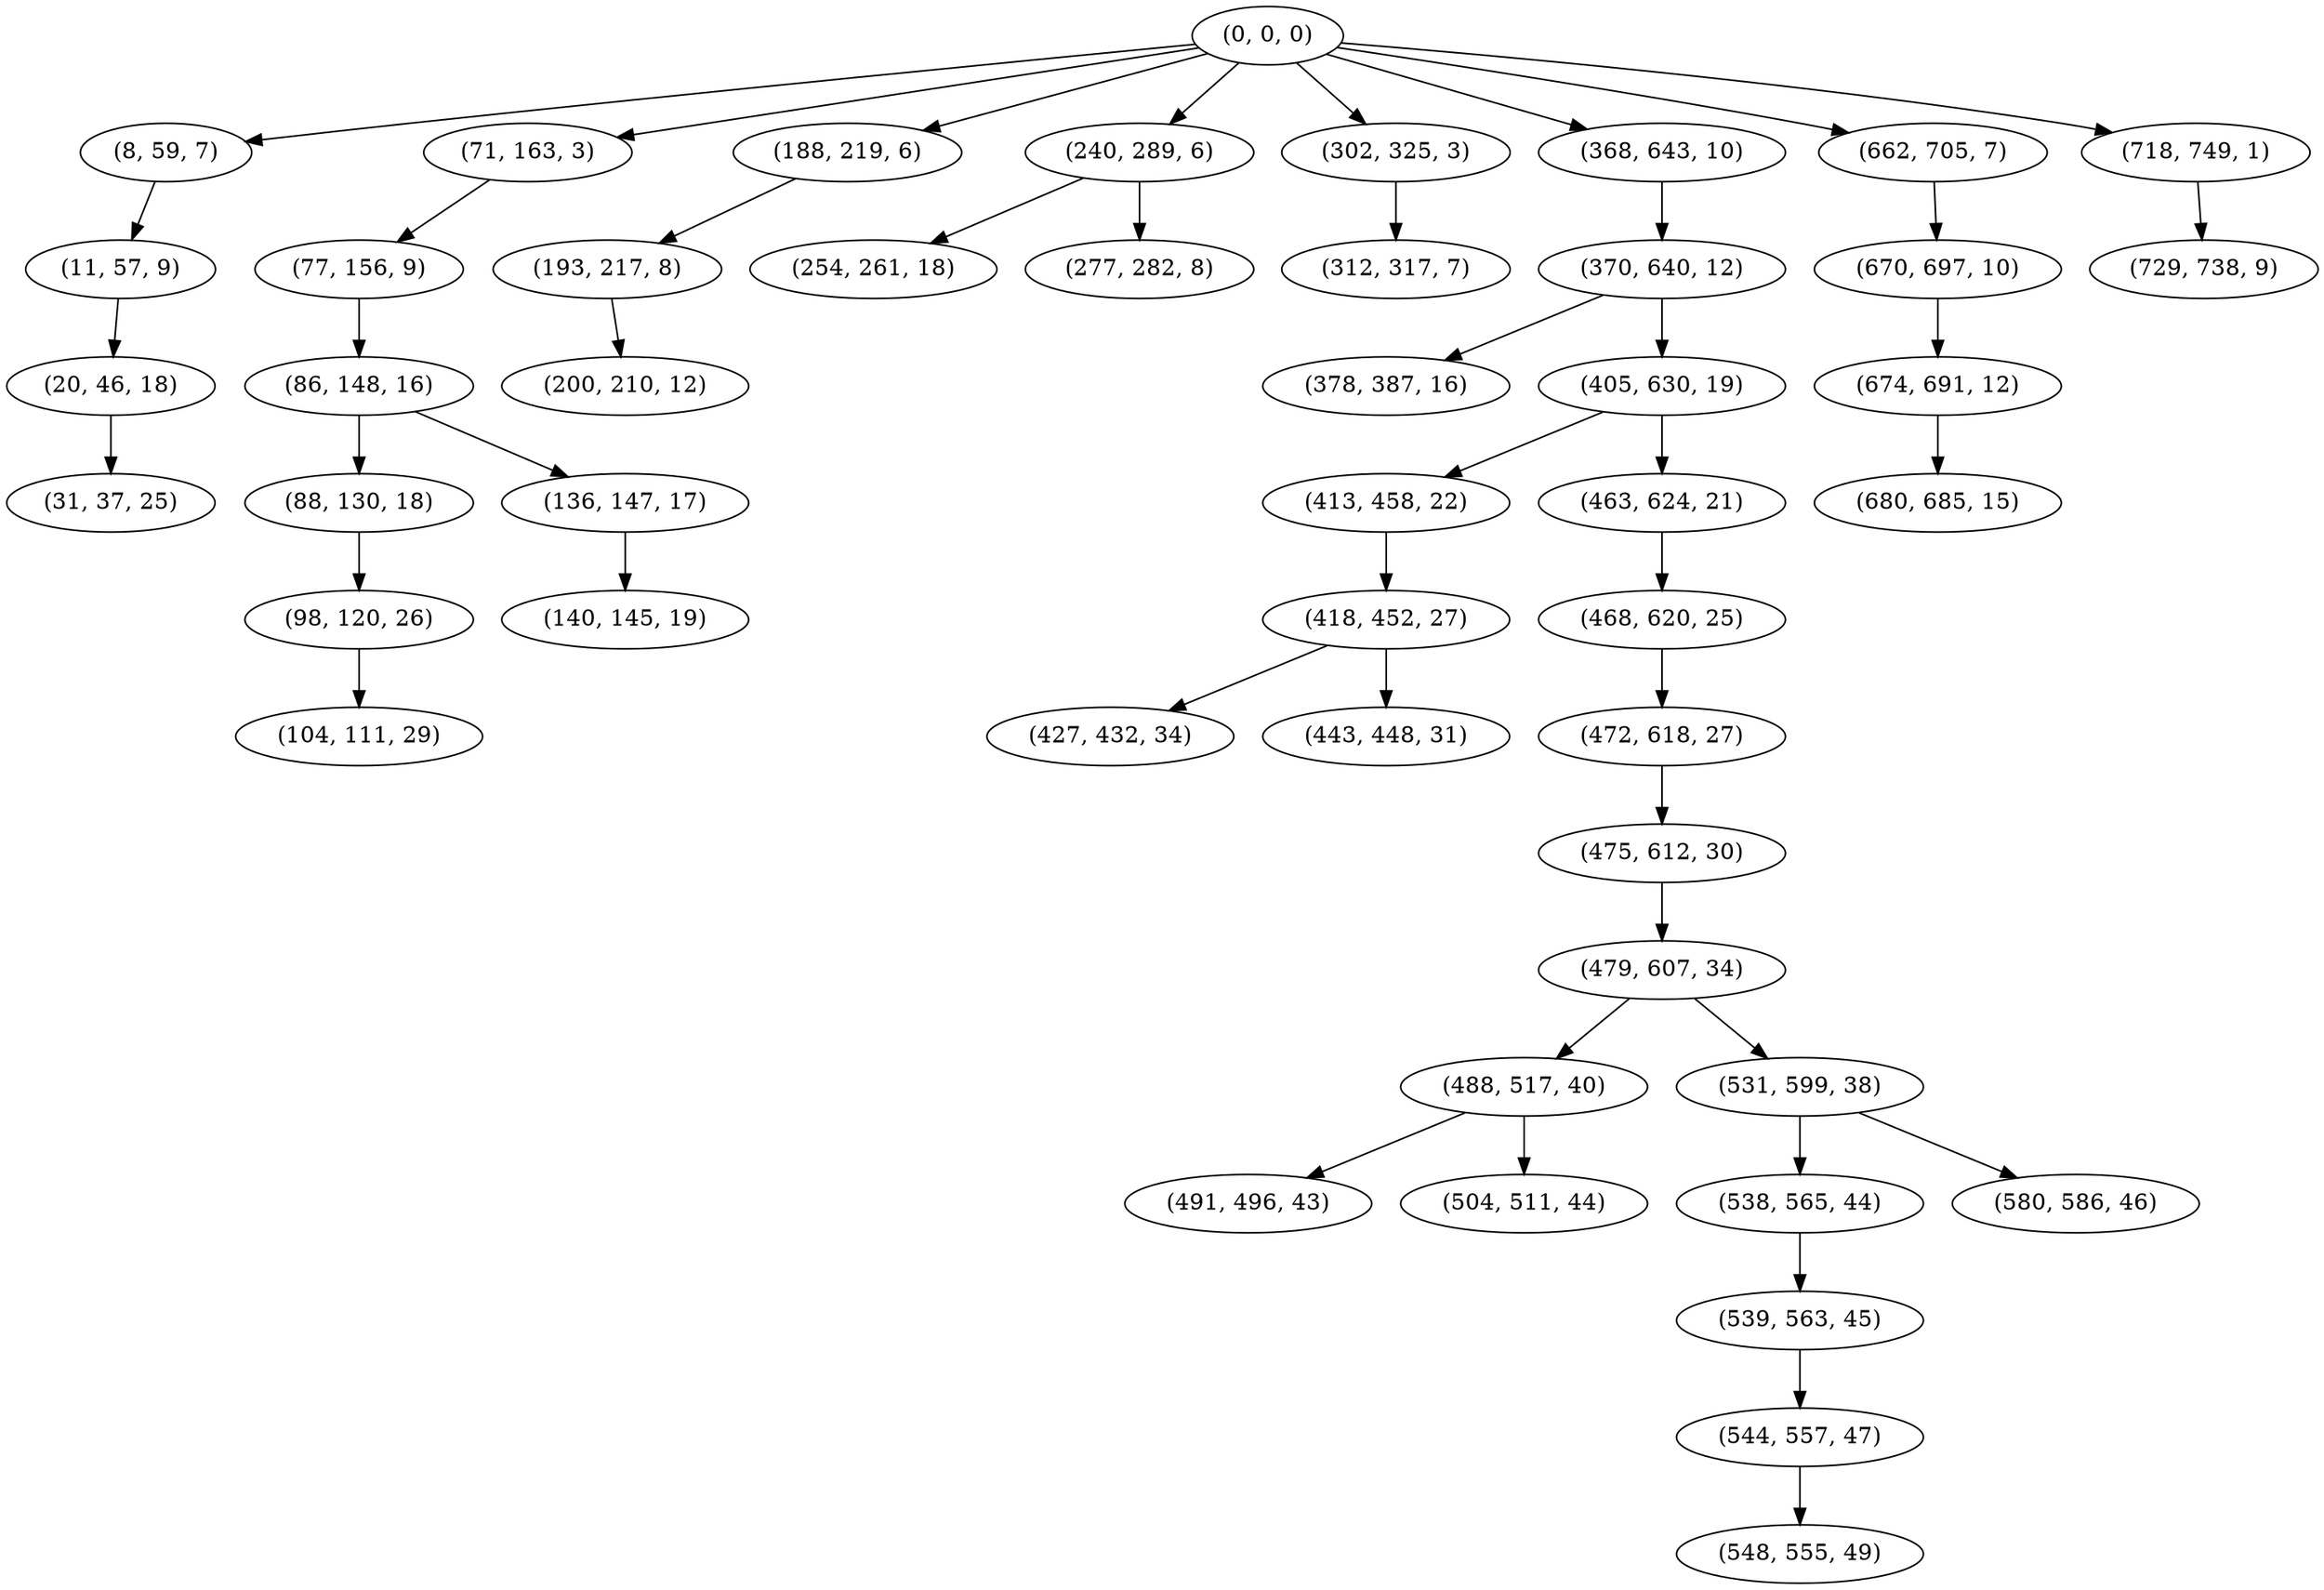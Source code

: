 digraph tree {
    "(0, 0, 0)";
    "(8, 59, 7)";
    "(11, 57, 9)";
    "(20, 46, 18)";
    "(31, 37, 25)";
    "(71, 163, 3)";
    "(77, 156, 9)";
    "(86, 148, 16)";
    "(88, 130, 18)";
    "(98, 120, 26)";
    "(104, 111, 29)";
    "(136, 147, 17)";
    "(140, 145, 19)";
    "(188, 219, 6)";
    "(193, 217, 8)";
    "(200, 210, 12)";
    "(240, 289, 6)";
    "(254, 261, 18)";
    "(277, 282, 8)";
    "(302, 325, 3)";
    "(312, 317, 7)";
    "(368, 643, 10)";
    "(370, 640, 12)";
    "(378, 387, 16)";
    "(405, 630, 19)";
    "(413, 458, 22)";
    "(418, 452, 27)";
    "(427, 432, 34)";
    "(443, 448, 31)";
    "(463, 624, 21)";
    "(468, 620, 25)";
    "(472, 618, 27)";
    "(475, 612, 30)";
    "(479, 607, 34)";
    "(488, 517, 40)";
    "(491, 496, 43)";
    "(504, 511, 44)";
    "(531, 599, 38)";
    "(538, 565, 44)";
    "(539, 563, 45)";
    "(544, 557, 47)";
    "(548, 555, 49)";
    "(580, 586, 46)";
    "(662, 705, 7)";
    "(670, 697, 10)";
    "(674, 691, 12)";
    "(680, 685, 15)";
    "(718, 749, 1)";
    "(729, 738, 9)";
    "(0, 0, 0)" -> "(8, 59, 7)";
    "(0, 0, 0)" -> "(71, 163, 3)";
    "(0, 0, 0)" -> "(188, 219, 6)";
    "(0, 0, 0)" -> "(240, 289, 6)";
    "(0, 0, 0)" -> "(302, 325, 3)";
    "(0, 0, 0)" -> "(368, 643, 10)";
    "(0, 0, 0)" -> "(662, 705, 7)";
    "(0, 0, 0)" -> "(718, 749, 1)";
    "(8, 59, 7)" -> "(11, 57, 9)";
    "(11, 57, 9)" -> "(20, 46, 18)";
    "(20, 46, 18)" -> "(31, 37, 25)";
    "(71, 163, 3)" -> "(77, 156, 9)";
    "(77, 156, 9)" -> "(86, 148, 16)";
    "(86, 148, 16)" -> "(88, 130, 18)";
    "(86, 148, 16)" -> "(136, 147, 17)";
    "(88, 130, 18)" -> "(98, 120, 26)";
    "(98, 120, 26)" -> "(104, 111, 29)";
    "(136, 147, 17)" -> "(140, 145, 19)";
    "(188, 219, 6)" -> "(193, 217, 8)";
    "(193, 217, 8)" -> "(200, 210, 12)";
    "(240, 289, 6)" -> "(254, 261, 18)";
    "(240, 289, 6)" -> "(277, 282, 8)";
    "(302, 325, 3)" -> "(312, 317, 7)";
    "(368, 643, 10)" -> "(370, 640, 12)";
    "(370, 640, 12)" -> "(378, 387, 16)";
    "(370, 640, 12)" -> "(405, 630, 19)";
    "(405, 630, 19)" -> "(413, 458, 22)";
    "(405, 630, 19)" -> "(463, 624, 21)";
    "(413, 458, 22)" -> "(418, 452, 27)";
    "(418, 452, 27)" -> "(427, 432, 34)";
    "(418, 452, 27)" -> "(443, 448, 31)";
    "(463, 624, 21)" -> "(468, 620, 25)";
    "(468, 620, 25)" -> "(472, 618, 27)";
    "(472, 618, 27)" -> "(475, 612, 30)";
    "(475, 612, 30)" -> "(479, 607, 34)";
    "(479, 607, 34)" -> "(488, 517, 40)";
    "(479, 607, 34)" -> "(531, 599, 38)";
    "(488, 517, 40)" -> "(491, 496, 43)";
    "(488, 517, 40)" -> "(504, 511, 44)";
    "(531, 599, 38)" -> "(538, 565, 44)";
    "(531, 599, 38)" -> "(580, 586, 46)";
    "(538, 565, 44)" -> "(539, 563, 45)";
    "(539, 563, 45)" -> "(544, 557, 47)";
    "(544, 557, 47)" -> "(548, 555, 49)";
    "(662, 705, 7)" -> "(670, 697, 10)";
    "(670, 697, 10)" -> "(674, 691, 12)";
    "(674, 691, 12)" -> "(680, 685, 15)";
    "(718, 749, 1)" -> "(729, 738, 9)";
}
